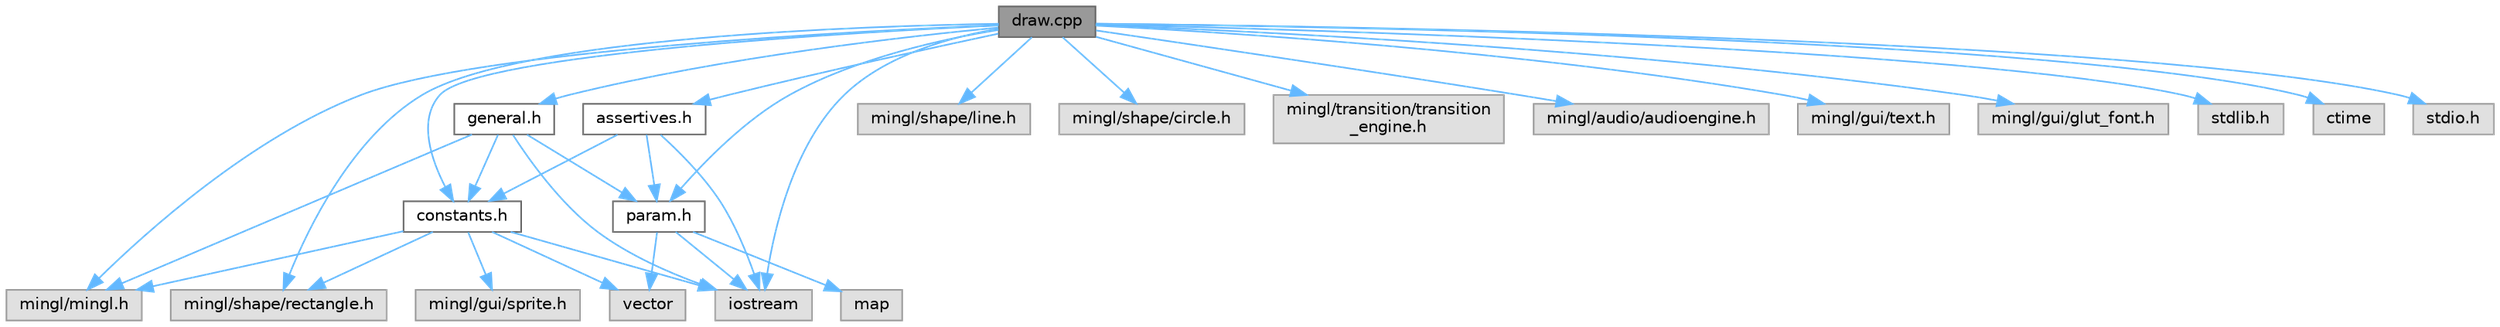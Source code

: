 digraph "draw.cpp"
{
 // LATEX_PDF_SIZE
  bgcolor="transparent";
  edge [fontname=Helvetica,fontsize=10,labelfontname=Helvetica,labelfontsize=10];
  node [fontname=Helvetica,fontsize=10,shape=box,height=0.2,width=0.4];
  Node1 [label="draw.cpp",height=0.2,width=0.4,color="gray40", fillcolor="grey60", style="filled", fontcolor="black",tooltip="functions used to draw and played sounds/musics"];
  Node1 -> Node2 [color="steelblue1",style="solid"];
  Node2 [label="mingl/mingl.h",height=0.2,width=0.4,color="grey60", fillcolor="#E0E0E0", style="filled",tooltip=" "];
  Node1 -> Node3 [color="steelblue1",style="solid"];
  Node3 [label="mingl/shape/line.h",height=0.2,width=0.4,color="grey60", fillcolor="#E0E0E0", style="filled",tooltip=" "];
  Node1 -> Node4 [color="steelblue1",style="solid"];
  Node4 [label="mingl/shape/rectangle.h",height=0.2,width=0.4,color="grey60", fillcolor="#E0E0E0", style="filled",tooltip=" "];
  Node1 -> Node5 [color="steelblue1",style="solid"];
  Node5 [label="mingl/shape/circle.h",height=0.2,width=0.4,color="grey60", fillcolor="#E0E0E0", style="filled",tooltip=" "];
  Node1 -> Node6 [color="steelblue1",style="solid"];
  Node6 [label="mingl/transition/transition\l_engine.h",height=0.2,width=0.4,color="grey60", fillcolor="#E0E0E0", style="filled",tooltip=" "];
  Node1 -> Node7 [color="steelblue1",style="solid"];
  Node7 [label="mingl/audio/audioengine.h",height=0.2,width=0.4,color="grey60", fillcolor="#E0E0E0", style="filled",tooltip=" "];
  Node1 -> Node8 [color="steelblue1",style="solid"];
  Node8 [label="mingl/gui/text.h",height=0.2,width=0.4,color="grey60", fillcolor="#E0E0E0", style="filled",tooltip=" "];
  Node1 -> Node9 [color="steelblue1",style="solid"];
  Node9 [label="mingl/gui/glut_font.h",height=0.2,width=0.4,color="grey60", fillcolor="#E0E0E0", style="filled",tooltip=" "];
  Node1 -> Node10 [color="steelblue1",style="solid"];
  Node10 [label="constants.h",height=0.2,width=0.4,color="grey40", fillcolor="white", style="filled",URL="$constants_8h.html",tooltip="contains struct and constants value"];
  Node10 -> Node2 [color="steelblue1",style="solid"];
  Node10 -> Node4 [color="steelblue1",style="solid"];
  Node10 -> Node11 [color="steelblue1",style="solid"];
  Node11 [label="mingl/gui/sprite.h",height=0.2,width=0.4,color="grey60", fillcolor="#E0E0E0", style="filled",tooltip=" "];
  Node10 -> Node12 [color="steelblue1",style="solid"];
  Node12 [label="vector",height=0.2,width=0.4,color="grey60", fillcolor="#E0E0E0", style="filled",tooltip=" "];
  Node10 -> Node13 [color="steelblue1",style="solid"];
  Node13 [label="iostream",height=0.2,width=0.4,color="grey60", fillcolor="#E0E0E0", style="filled",tooltip=" "];
  Node1 -> Node14 [color="steelblue1",style="solid"];
  Node14 [label="param.h",height=0.2,width=0.4,color="grey40", fillcolor="white", style="filled",URL="$param_8h.html",tooltip="functions used to load and init settings"];
  Node14 -> Node13 [color="steelblue1",style="solid"];
  Node14 -> Node15 [color="steelblue1",style="solid"];
  Node15 [label="map",height=0.2,width=0.4,color="grey60", fillcolor="#E0E0E0", style="filled",tooltip=" "];
  Node14 -> Node12 [color="steelblue1",style="solid"];
  Node1 -> Node16 [color="steelblue1",style="solid"];
  Node16 [label="general.h",height=0.2,width=0.4,color="grey40", fillcolor="white", style="filled",URL="$general_8h.html",tooltip="general functions"];
  Node16 -> Node2 [color="steelblue1",style="solid"];
  Node16 -> Node14 [color="steelblue1",style="solid"];
  Node16 -> Node10 [color="steelblue1",style="solid"];
  Node16 -> Node13 [color="steelblue1",style="solid"];
  Node1 -> Node17 [color="steelblue1",style="solid"];
  Node17 [label="assertives.h",height=0.2,width=0.4,color="grey40", fillcolor="white", style="filled",URL="$assertives_8h.html",tooltip="all \"is\" functions"];
  Node17 -> Node10 [color="steelblue1",style="solid"];
  Node17 -> Node14 [color="steelblue1",style="solid"];
  Node17 -> Node13 [color="steelblue1",style="solid"];
  Node1 -> Node18 [color="steelblue1",style="solid"];
  Node18 [label="stdlib.h",height=0.2,width=0.4,color="grey60", fillcolor="#E0E0E0", style="filled",tooltip=" "];
  Node1 -> Node19 [color="steelblue1",style="solid"];
  Node19 [label="ctime",height=0.2,width=0.4,color="grey60", fillcolor="#E0E0E0", style="filled",tooltip=" "];
  Node1 -> Node20 [color="steelblue1",style="solid"];
  Node20 [label="stdio.h",height=0.2,width=0.4,color="grey60", fillcolor="#E0E0E0", style="filled",tooltip=" "];
  Node1 -> Node13 [color="steelblue1",style="solid"];
}
